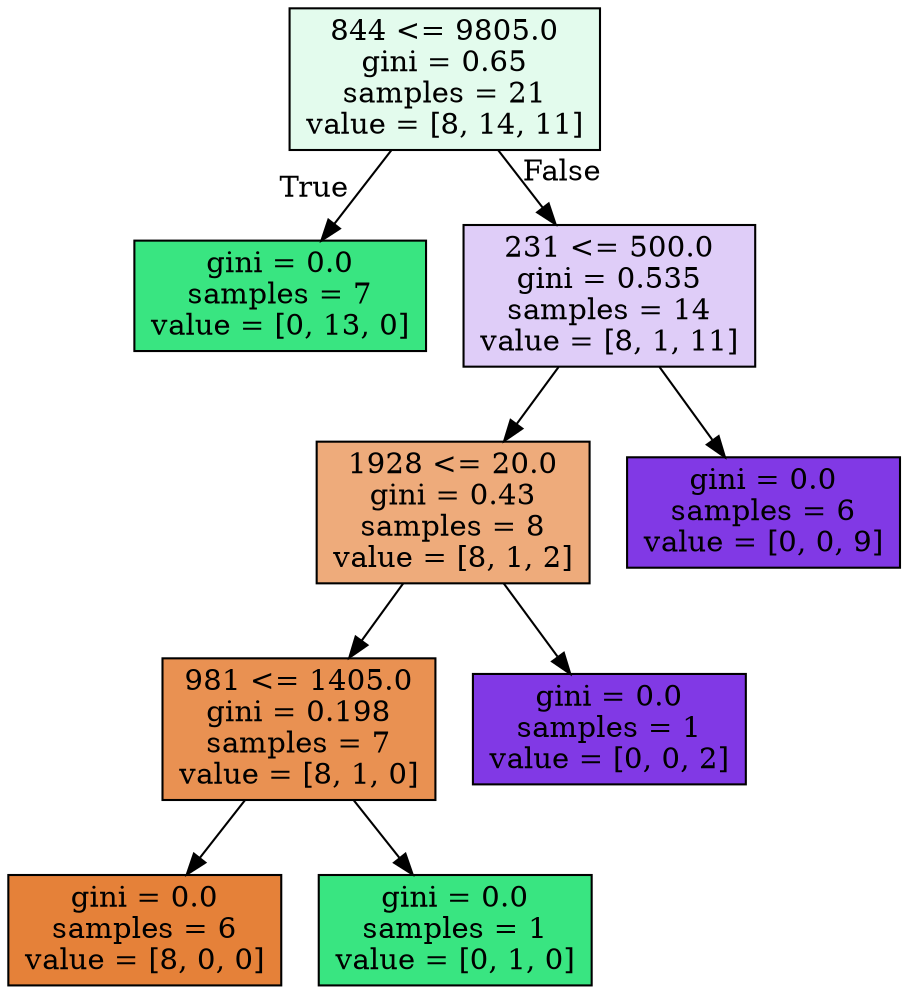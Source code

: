 digraph Tree {
node [shape=box, style="filled", color="black"] ;
0 [label="844 <= 9805.0\ngini = 0.65\nsamples = 21\nvalue = [8, 14, 11]", fillcolor="#39e58123"] ;
1 [label="gini = 0.0\nsamples = 7\nvalue = [0, 13, 0]", fillcolor="#39e581ff"] ;
0 -> 1 [labeldistance=2.5, labelangle=45, headlabel="True"] ;
2 [label="231 <= 500.0\ngini = 0.535\nsamples = 14\nvalue = [8, 1, 11]", fillcolor="#8139e540"] ;
0 -> 2 [labeldistance=2.5, labelangle=-45, headlabel="False"] ;
3 [label="1928 <= 20.0\ngini = 0.43\nsamples = 8\nvalue = [8, 1, 2]", fillcolor="#e58139aa"] ;
2 -> 3 ;
4 [label="981 <= 1405.0\ngini = 0.198\nsamples = 7\nvalue = [8, 1, 0]", fillcolor="#e58139df"] ;
3 -> 4 ;
5 [label="gini = 0.0\nsamples = 6\nvalue = [8, 0, 0]", fillcolor="#e58139ff"] ;
4 -> 5 ;
6 [label="gini = 0.0\nsamples = 1\nvalue = [0, 1, 0]", fillcolor="#39e581ff"] ;
4 -> 6 ;
7 [label="gini = 0.0\nsamples = 1\nvalue = [0, 0, 2]", fillcolor="#8139e5ff"] ;
3 -> 7 ;
8 [label="gini = 0.0\nsamples = 6\nvalue = [0, 0, 9]", fillcolor="#8139e5ff"] ;
2 -> 8 ;
}